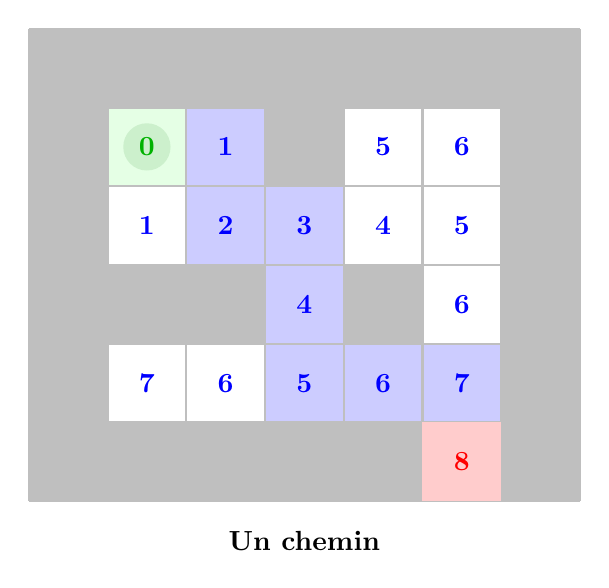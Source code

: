 ﻿\begin{tikzpicture}[scale=1]

% Chemin
\fill[green!10] (0,3) rectangle ++(1,1);
\fill[blue!20] (1,3) rectangle ++(1,1);
\fill[blue!20] (1,2) rectangle ++(1,1);
\fill[blue!20] (2,2) rectangle ++(1,1);
\fill[blue!20] (2,1) rectangle ++(1,1);
\fill[blue!20] (2,0) rectangle ++(1,1);
\fill[blue!20] (3,0) rectangle ++(1,1);
\fill[blue!20] (4,0) rectangle ++(1,1);


\draw[gray!50,thick] (-1,-1) grid ++(7,6);

\fill[gray!50] (-1,-1) rectangle ++(7,1);
\fill[gray!50] (-1,4) rectangle ++(7,1);
\fill[gray!50] (0,0) rectangle ++(-1,4);
\fill[gray!50] (5,0) rectangle ++(1,4);

% 
\fill[gray!50] (0,1) rectangle ++(2,1);
\fill[gray!50] (2,3) rectangle ++(1,1);

\fill[gray!50] (3,1) rectangle ++(1,1);




\fill[green!70!black!20] (0.5,3.5) circle (0.3); 
\fill[red!20] (4,0) rectangle ++ (1,-1); 

\node[green!70!black] at (0.5,3.5) {\bf 0};

\node[blue] at (0.5,2.5) {\bf 1};
\node[blue] at (1.5,3.5) {\bf 1};

\node[blue] at (1.5,2.5) {\bf 2};
\node[blue] at (2.5,2.5) {\bf 3};

\node[blue] at (3.5,2.5) {\bf 4};
\node[blue] at (2.5,1.5) {\bf 4};

\node[blue] at (2.5,0.5) {\bf 5};
\node[blue] at (4.5,2.5) {\bf 5};
\node[blue] at (3.5,3.5) {\bf 5};

\node[blue] at (4.5,3.5) {\bf 6};
\node[blue] at (4.5,1.5) {\bf 6};
\node[blue] at (1.5,0.5) {\bf 6};
\node[blue] at (3.5,0.5) {\bf 6};

\node[blue] at (0.5,0.5) {\bf 7};
\node[blue] at (4.5,0.5) {\bf 7};

\node[red] at (4.5,-0.5) {\bf 8};

\node at (2.5,-1.5){\bf Un chemin};




\end{tikzpicture}